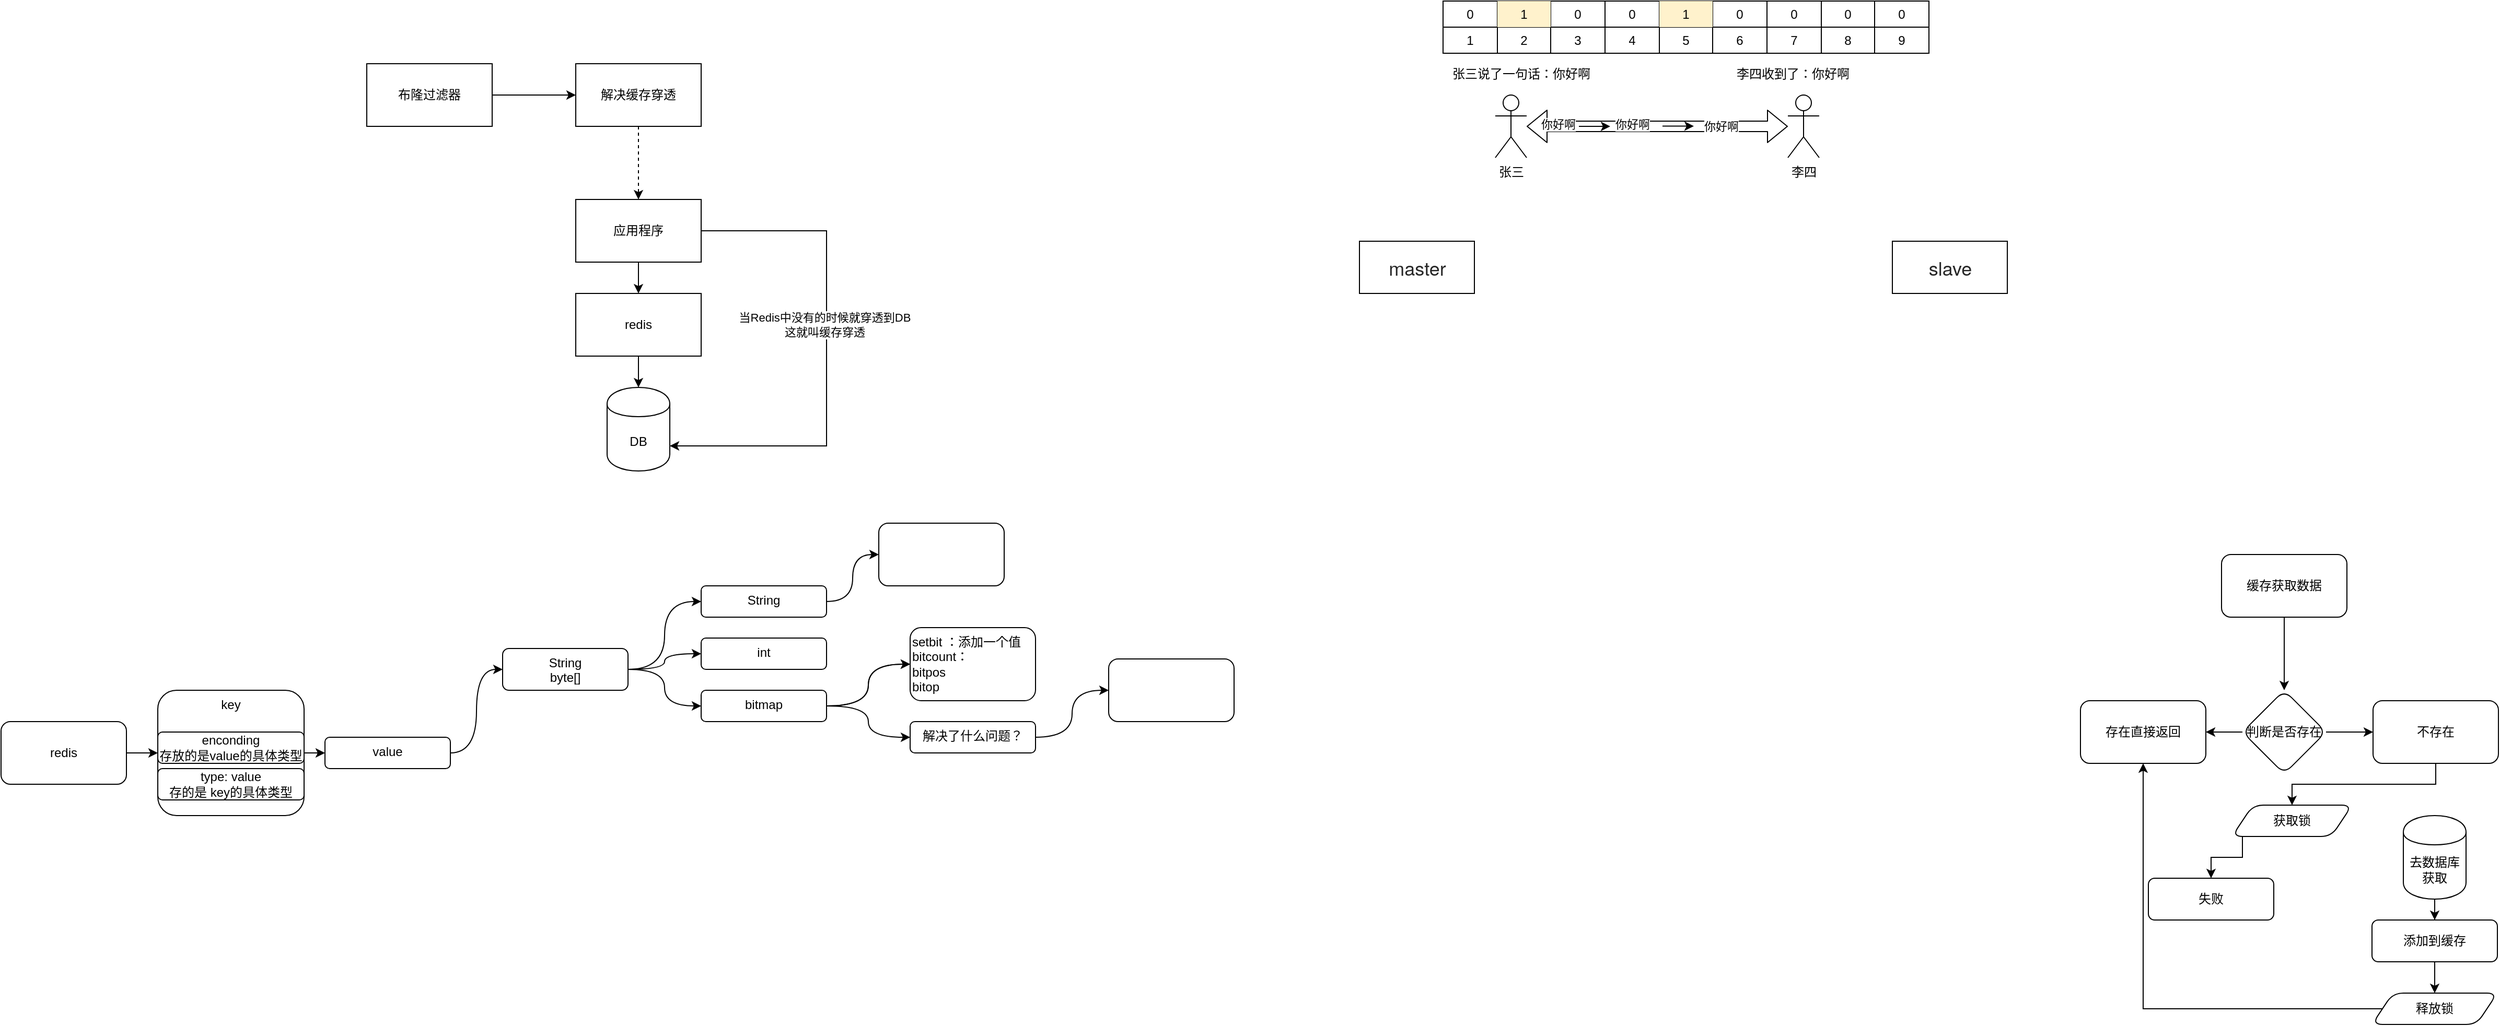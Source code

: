<mxfile version="13.6.9" type="github"><diagram id="yVsekqNhSamlEqhTDqm_" name="第 1 页"><mxGraphModel dx="3076" dy="862" grid="1" gridSize="10" guides="1" tooltips="1" connect="1" arrows="1" fold="1" page="1" pageScale="1" pageWidth="827" pageHeight="1169" math="0" shadow="0"><root><mxCell id="0"/><mxCell id="1" parent="0"/><mxCell id="qPPY-g6hhwK5eEz1Cdpo-1" value="张三" style="shape=umlActor;verticalLabelPosition=bottom;verticalAlign=top;html=1;outlineConnect=0;" parent="1" vertex="1"><mxGeometry x="230" y="160" width="30" height="60" as="geometry"/></mxCell><mxCell id="qPPY-g6hhwK5eEz1Cdpo-2" value="李四" style="shape=umlActor;verticalLabelPosition=bottom;verticalAlign=top;html=1;outlineConnect=0;" parent="1" vertex="1"><mxGeometry x="510" y="160" width="30" height="60" as="geometry"/></mxCell><mxCell id="qPPY-g6hhwK5eEz1Cdpo-3" value="" style="shape=flexArrow;endArrow=classic;startArrow=classic;html=1;" parent="1" source="qPPY-g6hhwK5eEz1Cdpo-1" target="qPPY-g6hhwK5eEz1Cdpo-2" edge="1"><mxGeometry width="50" height="50" relative="1" as="geometry"><mxPoint x="350" y="240" as="sourcePoint"/><mxPoint x="400" y="190" as="targetPoint"/></mxGeometry></mxCell><mxCell id="qPPY-g6hhwK5eEz1Cdpo-8" value="你好啊" style="edgeLabel;html=1;align=center;verticalAlign=middle;resizable=0;points=[];" parent="qPPY-g6hhwK5eEz1Cdpo-3" vertex="1" connectable="0"><mxGeometry x="-0.195" y="2" relative="1" as="geometry"><mxPoint as="offset"/></mxGeometry></mxCell><mxCell id="qPPY-g6hhwK5eEz1Cdpo-9" value="你好啊" style="edgeLabel;html=1;align=center;verticalAlign=middle;resizable=0;points=[];" parent="qPPY-g6hhwK5eEz1Cdpo-3" vertex="1" connectable="0"><mxGeometry x="0.487" relative="1" as="geometry"><mxPoint as="offset"/></mxGeometry></mxCell><mxCell id="qPPY-g6hhwK5eEz1Cdpo-11" value="你好啊" style="edgeLabel;html=1;align=center;verticalAlign=middle;resizable=0;points=[];" parent="qPPY-g6hhwK5eEz1Cdpo-3" vertex="1" connectable="0"><mxGeometry x="-0.763" y="2" relative="1" as="geometry"><mxPoint as="offset"/></mxGeometry></mxCell><mxCell id="qPPY-g6hhwK5eEz1Cdpo-5" value="张三说了一句话：你好啊" style="text;html=1;strokeColor=none;fillColor=none;align=center;verticalAlign=middle;whiteSpace=wrap;rounded=0;" parent="1" vertex="1"><mxGeometry x="180" y="130" width="150" height="20" as="geometry"/></mxCell><mxCell id="qPPY-g6hhwK5eEz1Cdpo-12" value="" style="endArrow=classic;html=1;" parent="1" edge="1"><mxGeometry width="50" height="50" relative="1" as="geometry"><mxPoint x="310" y="190" as="sourcePoint"/><mxPoint x="340" y="190" as="targetPoint"/></mxGeometry></mxCell><mxCell id="qPPY-g6hhwK5eEz1Cdpo-13" value="" style="endArrow=classic;html=1;" parent="1" edge="1"><mxGeometry width="50" height="50" relative="1" as="geometry"><mxPoint x="390" y="189.76" as="sourcePoint"/><mxPoint x="420" y="189.76" as="targetPoint"/></mxGeometry></mxCell><mxCell id="qPPY-g6hhwK5eEz1Cdpo-15" value="李四收到了：你好啊" style="text;html=1;strokeColor=none;fillColor=none;align=center;verticalAlign=middle;whiteSpace=wrap;rounded=0;" parent="1" vertex="1"><mxGeometry x="440" y="130" width="150" height="20" as="geometry"/></mxCell><mxCell id="GabKre9iP2SUflXQzQjH-3" value="" style="edgeStyle=orthogonalEdgeStyle;rounded=0;orthogonalLoop=1;jettySize=auto;html=1;" parent="1" source="GabKre9iP2SUflXQzQjH-1" target="GabKre9iP2SUflXQzQjH-2" edge="1"><mxGeometry relative="1" as="geometry"/></mxCell><mxCell id="GabKre9iP2SUflXQzQjH-1" value="缓存获取数据" style="rounded=1;whiteSpace=wrap;html=1;" parent="1" vertex="1"><mxGeometry x="925" y="600" width="120" height="60" as="geometry"/></mxCell><mxCell id="GabKre9iP2SUflXQzQjH-5" value="" style="edgeStyle=orthogonalEdgeStyle;rounded=0;orthogonalLoop=1;jettySize=auto;html=1;" parent="1" source="GabKre9iP2SUflXQzQjH-2" target="GabKre9iP2SUflXQzQjH-4" edge="1"><mxGeometry relative="1" as="geometry"/></mxCell><mxCell id="GabKre9iP2SUflXQzQjH-7" value="" style="edgeStyle=orthogonalEdgeStyle;rounded=0;orthogonalLoop=1;jettySize=auto;html=1;" parent="1" source="GabKre9iP2SUflXQzQjH-2" target="GabKre9iP2SUflXQzQjH-6" edge="1"><mxGeometry relative="1" as="geometry"/></mxCell><mxCell id="GabKre9iP2SUflXQzQjH-2" value="判断是否存在" style="rhombus;whiteSpace=wrap;html=1;rounded=1;" parent="1" vertex="1"><mxGeometry x="945" y="730" width="80" height="80" as="geometry"/></mxCell><mxCell id="GabKre9iP2SUflXQzQjH-4" value="存在直接返回" style="whiteSpace=wrap;html=1;rounded=1;" parent="1" vertex="1"><mxGeometry x="790" y="740" width="120" height="60" as="geometry"/></mxCell><mxCell id="GabKre9iP2SUflXQzQjH-16" value="" style="edgeStyle=orthogonalEdgeStyle;rounded=0;orthogonalLoop=1;jettySize=auto;html=1;exitX=0.5;exitY=1;exitDx=0;exitDy=0;" parent="1" source="GabKre9iP2SUflXQzQjH-6" target="GabKre9iP2SUflXQzQjH-15" edge="1"><mxGeometry relative="1" as="geometry"/></mxCell><mxCell id="GabKre9iP2SUflXQzQjH-6" value="不存在" style="whiteSpace=wrap;html=1;rounded=1;" parent="1" vertex="1"><mxGeometry x="1070" y="740" width="120" height="60" as="geometry"/></mxCell><mxCell id="GabKre9iP2SUflXQzQjH-13" value="" style="edgeStyle=orthogonalEdgeStyle;rounded=0;orthogonalLoop=1;jettySize=auto;html=1;" parent="1" source="GabKre9iP2SUflXQzQjH-10" target="GabKre9iP2SUflXQzQjH-12" edge="1"><mxGeometry relative="1" as="geometry"/></mxCell><mxCell id="GabKre9iP2SUflXQzQjH-10" value="&lt;span&gt;去数据库获取&lt;/span&gt;" style="shape=cylinder;whiteSpace=wrap;html=1;boundedLbl=1;backgroundOutline=1;rounded=1;" parent="1" vertex="1"><mxGeometry x="1099" y="850" width="60" height="80" as="geometry"/></mxCell><mxCell id="GabKre9iP2SUflXQzQjH-19" value="" style="edgeStyle=orthogonalEdgeStyle;rounded=0;orthogonalLoop=1;jettySize=auto;html=1;" parent="1" source="GabKre9iP2SUflXQzQjH-12" target="GabKre9iP2SUflXQzQjH-18" edge="1"><mxGeometry relative="1" as="geometry"/></mxCell><mxCell id="GabKre9iP2SUflXQzQjH-12" value="添加到缓存" style="whiteSpace=wrap;html=1;rounded=1;" parent="1" vertex="1"><mxGeometry x="1069" y="950" width="120" height="40" as="geometry"/></mxCell><mxCell id="GabKre9iP2SUflXQzQjH-24" value="" style="edgeStyle=orthogonalEdgeStyle;rounded=0;orthogonalLoop=1;jettySize=auto;html=1;exitX=0;exitY=0.5;exitDx=0;exitDy=0;" parent="1" source="GabKre9iP2SUflXQzQjH-15" target="GabKre9iP2SUflXQzQjH-23" edge="1"><mxGeometry relative="1" as="geometry"/></mxCell><mxCell id="GabKre9iP2SUflXQzQjH-15" value="获取锁" style="shape=parallelogram;perimeter=parallelogramPerimeter;whiteSpace=wrap;html=1;fixedSize=1;rounded=1;" parent="1" vertex="1"><mxGeometry x="935" y="840" width="115" height="30" as="geometry"/></mxCell><mxCell id="GabKre9iP2SUflXQzQjH-20" style="edgeStyle=orthogonalEdgeStyle;rounded=0;orthogonalLoop=1;jettySize=auto;html=1;" parent="1" source="GabKre9iP2SUflXQzQjH-18" target="GabKre9iP2SUflXQzQjH-4" edge="1"><mxGeometry relative="1" as="geometry"/></mxCell><mxCell id="GabKre9iP2SUflXQzQjH-18" value="释放锁" style="shape=parallelogram;perimeter=parallelogramPerimeter;whiteSpace=wrap;html=1;fixedSize=1;rounded=1;" parent="1" vertex="1"><mxGeometry x="1069" y="1020" width="120" height="30" as="geometry"/></mxCell><mxCell id="GabKre9iP2SUflXQzQjH-23" value="失败" style="whiteSpace=wrap;html=1;rounded=1;" parent="1" vertex="1"><mxGeometry x="855" y="910" width="120" height="40" as="geometry"/></mxCell><mxCell id="P9t-qXgnKkJ7sfIF97vd-34" value="" style="group" vertex="1" connectable="0" parent="1"><mxGeometry x="490" y="70" width="310" height="60" as="geometry"/></mxCell><mxCell id="P9t-qXgnKkJ7sfIF97vd-35" value="" style="shape=table;html=1;whiteSpace=wrap;startSize=0;container=1;collapsible=0;childLayout=tableLayout;" vertex="1" parent="P9t-qXgnKkJ7sfIF97vd-34"><mxGeometry width="155" height="50" as="geometry"/></mxCell><mxCell id="P9t-qXgnKkJ7sfIF97vd-36" value="" style="shape=partialRectangle;html=1;whiteSpace=wrap;collapsible=0;dropTarget=0;pointerEvents=0;fillColor=none;top=0;left=0;bottom=0;right=0;points=[[0,0.5],[1,0.5]];portConstraint=eastwest;" vertex="1" parent="P9t-qXgnKkJ7sfIF97vd-35"><mxGeometry width="155" height="25" as="geometry"/></mxCell><mxCell id="P9t-qXgnKkJ7sfIF97vd-37" value="0" style="shape=partialRectangle;html=1;whiteSpace=wrap;connectable=0;fillColor=none;top=0;left=0;bottom=0;right=0;overflow=hidden;" vertex="1" parent="P9t-qXgnKkJ7sfIF97vd-36"><mxGeometry width="52" height="25" as="geometry"/></mxCell><mxCell id="P9t-qXgnKkJ7sfIF97vd-38" value="0" style="shape=partialRectangle;html=1;whiteSpace=wrap;connectable=0;fillColor=none;top=0;left=0;bottom=0;right=0;overflow=hidden;" vertex="1" parent="P9t-qXgnKkJ7sfIF97vd-36"><mxGeometry x="52" width="51" height="25" as="geometry"/></mxCell><mxCell id="P9t-qXgnKkJ7sfIF97vd-39" value="0" style="shape=partialRectangle;html=1;whiteSpace=wrap;connectable=0;fillColor=none;top=0;left=0;bottom=0;right=0;overflow=hidden;" vertex="1" parent="P9t-qXgnKkJ7sfIF97vd-36"><mxGeometry x="103" width="52" height="25" as="geometry"/></mxCell><mxCell id="P9t-qXgnKkJ7sfIF97vd-40" value="" style="shape=partialRectangle;html=1;whiteSpace=wrap;collapsible=0;dropTarget=0;pointerEvents=0;fillColor=none;top=0;left=0;bottom=0;right=0;points=[[0,0.5],[1,0.5]];portConstraint=eastwest;" vertex="1" parent="P9t-qXgnKkJ7sfIF97vd-35"><mxGeometry y="25" width="155" height="25" as="geometry"/></mxCell><mxCell id="P9t-qXgnKkJ7sfIF97vd-41" value="7" style="shape=partialRectangle;html=1;whiteSpace=wrap;connectable=0;fillColor=none;top=0;left=0;bottom=0;right=0;overflow=hidden;" vertex="1" parent="P9t-qXgnKkJ7sfIF97vd-40"><mxGeometry width="52" height="25" as="geometry"/></mxCell><mxCell id="P9t-qXgnKkJ7sfIF97vd-42" value="8" style="shape=partialRectangle;html=1;whiteSpace=wrap;connectable=0;fillColor=none;top=0;left=0;bottom=0;right=0;overflow=hidden;" vertex="1" parent="P9t-qXgnKkJ7sfIF97vd-40"><mxGeometry x="52" width="51" height="25" as="geometry"/></mxCell><mxCell id="P9t-qXgnKkJ7sfIF97vd-43" value="9" style="shape=partialRectangle;html=1;whiteSpace=wrap;connectable=0;fillColor=none;top=0;left=0;bottom=0;right=0;overflow=hidden;" vertex="1" parent="P9t-qXgnKkJ7sfIF97vd-40"><mxGeometry x="103" width="52" height="25" as="geometry"/></mxCell><mxCell id="P9t-qXgnKkJ7sfIF97vd-1" value="" style="shape=table;html=1;whiteSpace=wrap;startSize=0;container=1;collapsible=0;childLayout=tableLayout;" vertex="1" parent="1"><mxGeometry x="180" y="70" width="155" height="50" as="geometry"/></mxCell><mxCell id="P9t-qXgnKkJ7sfIF97vd-2" value="" style="shape=partialRectangle;html=1;whiteSpace=wrap;collapsible=0;dropTarget=0;pointerEvents=0;fillColor=none;top=0;left=0;bottom=0;right=0;points=[[0,0.5],[1,0.5]];portConstraint=eastwest;" vertex="1" parent="P9t-qXgnKkJ7sfIF97vd-1"><mxGeometry width="155" height="25" as="geometry"/></mxCell><mxCell id="P9t-qXgnKkJ7sfIF97vd-3" value="0" style="shape=partialRectangle;html=1;whiteSpace=wrap;connectable=0;fillColor=none;top=0;left=0;bottom=0;right=0;overflow=hidden;" vertex="1" parent="P9t-qXgnKkJ7sfIF97vd-2"><mxGeometry width="52" height="25" as="geometry"/></mxCell><mxCell id="P9t-qXgnKkJ7sfIF97vd-4" value="1" style="shape=partialRectangle;html=1;whiteSpace=wrap;connectable=0;fillColor=#fff2cc;top=0;left=0;bottom=0;right=0;overflow=hidden;strokeColor=#d6b656;" vertex="1" parent="P9t-qXgnKkJ7sfIF97vd-2"><mxGeometry x="52" width="51" height="25" as="geometry"/></mxCell><mxCell id="P9t-qXgnKkJ7sfIF97vd-5" value="0" style="shape=partialRectangle;html=1;whiteSpace=wrap;connectable=0;fillColor=none;top=0;left=0;bottom=0;right=0;overflow=hidden;" vertex="1" parent="P9t-qXgnKkJ7sfIF97vd-2"><mxGeometry x="103" width="52" height="25" as="geometry"/></mxCell><mxCell id="P9t-qXgnKkJ7sfIF97vd-6" value="" style="shape=partialRectangle;html=1;whiteSpace=wrap;collapsible=0;dropTarget=0;pointerEvents=0;fillColor=none;top=0;left=0;bottom=0;right=0;points=[[0,0.5],[1,0.5]];portConstraint=eastwest;" vertex="1" parent="P9t-qXgnKkJ7sfIF97vd-1"><mxGeometry y="25" width="155" height="25" as="geometry"/></mxCell><mxCell id="P9t-qXgnKkJ7sfIF97vd-7" value="1" style="shape=partialRectangle;html=1;whiteSpace=wrap;connectable=0;fillColor=none;top=0;left=0;bottom=0;right=0;overflow=hidden;" vertex="1" parent="P9t-qXgnKkJ7sfIF97vd-6"><mxGeometry width="52" height="25" as="geometry"/></mxCell><mxCell id="P9t-qXgnKkJ7sfIF97vd-8" value="2" style="shape=partialRectangle;html=1;whiteSpace=wrap;connectable=0;fillColor=none;top=0;left=0;bottom=0;right=0;overflow=hidden;" vertex="1" parent="P9t-qXgnKkJ7sfIF97vd-6"><mxGeometry x="52" width="51" height="25" as="geometry"/></mxCell><mxCell id="P9t-qXgnKkJ7sfIF97vd-9" value="3" style="shape=partialRectangle;html=1;whiteSpace=wrap;connectable=0;fillColor=none;top=0;left=0;bottom=0;right=0;overflow=hidden;" vertex="1" parent="P9t-qXgnKkJ7sfIF97vd-6"><mxGeometry x="103" width="52" height="25" as="geometry"/></mxCell><mxCell id="P9t-qXgnKkJ7sfIF97vd-24" value="" style="shape=table;html=1;whiteSpace=wrap;startSize=0;container=1;collapsible=0;childLayout=tableLayout;" vertex="1" parent="1"><mxGeometry x="335" y="70" width="155" height="50" as="geometry"/></mxCell><mxCell id="P9t-qXgnKkJ7sfIF97vd-25" value="" style="shape=partialRectangle;html=1;whiteSpace=wrap;collapsible=0;dropTarget=0;pointerEvents=0;fillColor=none;top=0;left=0;bottom=0;right=0;points=[[0,0.5],[1,0.5]];portConstraint=eastwest;" vertex="1" parent="P9t-qXgnKkJ7sfIF97vd-24"><mxGeometry width="155" height="25" as="geometry"/></mxCell><mxCell id="P9t-qXgnKkJ7sfIF97vd-26" value="0" style="shape=partialRectangle;html=1;whiteSpace=wrap;connectable=0;fillColor=none;top=0;left=0;bottom=0;right=0;overflow=hidden;" vertex="1" parent="P9t-qXgnKkJ7sfIF97vd-25"><mxGeometry width="52" height="25" as="geometry"/></mxCell><mxCell id="P9t-qXgnKkJ7sfIF97vd-27" value="1" style="shape=partialRectangle;html=1;whiteSpace=wrap;connectable=0;fillColor=#fff2cc;top=0;left=0;bottom=0;right=0;overflow=hidden;strokeColor=#d6b656;" vertex="1" parent="P9t-qXgnKkJ7sfIF97vd-25"><mxGeometry x="52" width="51" height="25" as="geometry"/></mxCell><mxCell id="P9t-qXgnKkJ7sfIF97vd-28" value="0" style="shape=partialRectangle;html=1;whiteSpace=wrap;connectable=0;fillColor=none;top=0;left=0;bottom=0;right=0;overflow=hidden;" vertex="1" parent="P9t-qXgnKkJ7sfIF97vd-25"><mxGeometry x="103" width="52" height="25" as="geometry"/></mxCell><mxCell id="P9t-qXgnKkJ7sfIF97vd-29" value="" style="shape=partialRectangle;html=1;whiteSpace=wrap;collapsible=0;dropTarget=0;pointerEvents=0;fillColor=none;top=0;left=0;bottom=0;right=0;points=[[0,0.5],[1,0.5]];portConstraint=eastwest;" vertex="1" parent="P9t-qXgnKkJ7sfIF97vd-24"><mxGeometry y="25" width="155" height="25" as="geometry"/></mxCell><mxCell id="P9t-qXgnKkJ7sfIF97vd-30" value="4" style="shape=partialRectangle;html=1;whiteSpace=wrap;connectable=0;fillColor=none;top=0;left=0;bottom=0;right=0;overflow=hidden;" vertex="1" parent="P9t-qXgnKkJ7sfIF97vd-29"><mxGeometry width="52" height="25" as="geometry"/></mxCell><mxCell id="P9t-qXgnKkJ7sfIF97vd-31" value="5" style="shape=partialRectangle;html=1;whiteSpace=wrap;connectable=0;fillColor=none;top=0;left=0;bottom=0;right=0;overflow=hidden;" vertex="1" parent="P9t-qXgnKkJ7sfIF97vd-29"><mxGeometry x="52" width="51" height="25" as="geometry"/></mxCell><mxCell id="P9t-qXgnKkJ7sfIF97vd-32" value="6" style="shape=partialRectangle;html=1;whiteSpace=wrap;connectable=0;fillColor=none;top=0;left=0;bottom=0;right=0;overflow=hidden;" vertex="1" parent="P9t-qXgnKkJ7sfIF97vd-29"><mxGeometry x="103" width="52" height="25" as="geometry"/></mxCell><mxCell id="P9t-qXgnKkJ7sfIF97vd-98" value="&lt;span style=&quot;color: rgb(38 , 38 , 38) ; font-family: &amp;#34;source sans pro&amp;#34; , &amp;#34;helvetica neue&amp;#34; , &amp;#34;arial&amp;#34; , sans-serif ; font-size: 18px ; text-align: left ; word-spacing: 0.7px ; background-color: rgb(255 , 255 , 255)&quot;&gt;master&lt;/span&gt;" style="html=1;" vertex="1" parent="1"><mxGeometry x="100" y="300" width="110" height="50" as="geometry"/></mxCell><mxCell id="P9t-qXgnKkJ7sfIF97vd-99" value="&lt;span style=&quot;color: rgb(38 , 38 , 38) ; font-family: &amp;#34;source sans pro&amp;#34; , &amp;#34;helvetica neue&amp;#34; , &amp;#34;arial&amp;#34; , sans-serif ; font-size: 18px ; text-align: left ; word-spacing: 0.7px ; background-color: rgb(255 , 255 , 255)&quot;&gt;slave&lt;/span&gt;" style="html=1;" vertex="1" parent="1"><mxGeometry x="610" y="300" width="110" height="50" as="geometry"/></mxCell><mxCell id="P9t-qXgnKkJ7sfIF97vd-100" value="" style="edgeStyle=orthogonalEdgeStyle;orthogonalLoop=1;jettySize=auto;html=1;curved=1;" edge="1" parent="1" source="P9t-qXgnKkJ7sfIF97vd-101" target="P9t-qXgnKkJ7sfIF97vd-117"><mxGeometry relative="1" as="geometry"/></mxCell><mxCell id="P9t-qXgnKkJ7sfIF97vd-101" value="redis" style="whiteSpace=wrap;html=1;rounded=1;" vertex="1" parent="1"><mxGeometry x="-1200" y="760" width="120" height="60" as="geometry"/></mxCell><mxCell id="P9t-qXgnKkJ7sfIF97vd-102" value="" style="edgeStyle=orthogonalEdgeStyle;orthogonalLoop=1;jettySize=auto;html=1;curved=1;" edge="1" parent="1" source="P9t-qXgnKkJ7sfIF97vd-117" target="P9t-qXgnKkJ7sfIF97vd-104"><mxGeometry relative="1" as="geometry"/></mxCell><mxCell id="P9t-qXgnKkJ7sfIF97vd-103" value="" style="edgeStyle=orthogonalEdgeStyle;orthogonalLoop=1;jettySize=auto;html=1;entryX=0;entryY=0.5;entryDx=0;entryDy=0;curved=1;" edge="1" parent="1" source="P9t-qXgnKkJ7sfIF97vd-104" target="P9t-qXgnKkJ7sfIF97vd-108"><mxGeometry relative="1" as="geometry"/></mxCell><mxCell id="P9t-qXgnKkJ7sfIF97vd-104" value="value" style="whiteSpace=wrap;html=1;verticalAlign=top;rounded=1;" vertex="1" parent="1"><mxGeometry x="-890" y="775" width="120" height="30" as="geometry"/></mxCell><mxCell id="P9t-qXgnKkJ7sfIF97vd-105" style="edgeStyle=orthogonalEdgeStyle;orthogonalLoop=1;jettySize=auto;html=1;entryX=0;entryY=0.5;entryDx=0;entryDy=0;curved=1;" edge="1" parent="1" source="P9t-qXgnKkJ7sfIF97vd-108" target="P9t-qXgnKkJ7sfIF97vd-115"><mxGeometry relative="1" as="geometry"/></mxCell><mxCell id="P9t-qXgnKkJ7sfIF97vd-106" style="edgeStyle=orthogonalEdgeStyle;orthogonalLoop=1;jettySize=auto;html=1;curved=1;" edge="1" parent="1" source="P9t-qXgnKkJ7sfIF97vd-108" target="P9t-qXgnKkJ7sfIF97vd-111"><mxGeometry relative="1" as="geometry"/></mxCell><mxCell id="P9t-qXgnKkJ7sfIF97vd-107" style="edgeStyle=orthogonalEdgeStyle;orthogonalLoop=1;jettySize=auto;html=1;entryX=0;entryY=0.5;entryDx=0;entryDy=0;curved=1;" edge="1" parent="1" source="P9t-qXgnKkJ7sfIF97vd-108" target="P9t-qXgnKkJ7sfIF97vd-110"><mxGeometry relative="1" as="geometry"/></mxCell><mxCell id="P9t-qXgnKkJ7sfIF97vd-108" value="String&lt;br&gt;byte[]" style="whiteSpace=wrap;html=1;verticalAlign=top;rounded=1;" vertex="1" parent="1"><mxGeometry x="-720" y="690" width="120" height="40" as="geometry"/></mxCell><mxCell id="P9t-qXgnKkJ7sfIF97vd-109" value="" style="edgeStyle=orthogonalEdgeStyle;orthogonalLoop=1;jettySize=auto;html=1;curved=1;" edge="1" parent="1" source="P9t-qXgnKkJ7sfIF97vd-110" target="P9t-qXgnKkJ7sfIF97vd-121"><mxGeometry relative="1" as="geometry"/></mxCell><mxCell id="P9t-qXgnKkJ7sfIF97vd-110" value="String" style="whiteSpace=wrap;html=1;verticalAlign=top;rounded=1;" vertex="1" parent="1"><mxGeometry x="-530" y="630" width="120" height="30" as="geometry"/></mxCell><mxCell id="P9t-qXgnKkJ7sfIF97vd-111" value="int" style="whiteSpace=wrap;html=1;verticalAlign=top;rounded=1;" vertex="1" parent="1"><mxGeometry x="-530" y="680" width="120" height="30" as="geometry"/></mxCell><mxCell id="P9t-qXgnKkJ7sfIF97vd-112" value="" style="edgeStyle=orthogonalEdgeStyle;orthogonalLoop=1;jettySize=auto;html=1;curved=1;" edge="1" parent="1" source="P9t-qXgnKkJ7sfIF97vd-115" target="P9t-qXgnKkJ7sfIF97vd-120"><mxGeometry relative="1" as="geometry"/></mxCell><mxCell id="P9t-qXgnKkJ7sfIF97vd-113" value="" style="edgeStyle=orthogonalEdgeStyle;curved=1;rounded=0;orthogonalLoop=1;jettySize=auto;html=1;" edge="1" parent="1" source="P9t-qXgnKkJ7sfIF97vd-115" target="P9t-qXgnKkJ7sfIF97vd-120"><mxGeometry relative="1" as="geometry"/></mxCell><mxCell id="P9t-qXgnKkJ7sfIF97vd-114" value="" style="edgeStyle=orthogonalEdgeStyle;curved=1;rounded=0;orthogonalLoop=1;jettySize=auto;html=1;entryX=0;entryY=0.5;entryDx=0;entryDy=0;" edge="1" parent="1" source="P9t-qXgnKkJ7sfIF97vd-115" target="P9t-qXgnKkJ7sfIF97vd-123"><mxGeometry relative="1" as="geometry"/></mxCell><mxCell id="P9t-qXgnKkJ7sfIF97vd-115" value="bitmap" style="whiteSpace=wrap;html=1;verticalAlign=top;rounded=1;" vertex="1" parent="1"><mxGeometry x="-530" y="730" width="120" height="30" as="geometry"/></mxCell><mxCell id="P9t-qXgnKkJ7sfIF97vd-116" value="" style="group;rounded=1;" vertex="1" connectable="0" parent="1"><mxGeometry x="-1050" y="730" width="140" height="120" as="geometry"/></mxCell><mxCell id="P9t-qXgnKkJ7sfIF97vd-117" value="&lt;div style=&quot;&quot;&gt;&lt;span&gt;key&lt;/span&gt;&lt;/div&gt;" style="whiteSpace=wrap;html=1;align=center;horizontal=1;verticalAlign=top;rounded=1;" vertex="1" parent="P9t-qXgnKkJ7sfIF97vd-116"><mxGeometry width="140" height="120" as="geometry"/></mxCell><mxCell id="P9t-qXgnKkJ7sfIF97vd-118" value="type: value&lt;br&gt;存的是 key的具体类型" style="whiteSpace=wrap;html=1;rounded=1;" vertex="1" parent="P9t-qXgnKkJ7sfIF97vd-116"><mxGeometry y="75" width="140" height="30" as="geometry"/></mxCell><mxCell id="P9t-qXgnKkJ7sfIF97vd-119" value="enconding&lt;br&gt;存放的是value的具体类型&lt;br&gt;" style="whiteSpace=wrap;html=1;rounded=1;" vertex="1" parent="P9t-qXgnKkJ7sfIF97vd-116"><mxGeometry y="40" width="140" height="30" as="geometry"/></mxCell><mxCell id="P9t-qXgnKkJ7sfIF97vd-120" value="setbit ：添加一个值&lt;br&gt;bitcount：&lt;br&gt;bitpos&lt;br&gt;bitop" style="whiteSpace=wrap;html=1;verticalAlign=top;rounded=1;align=left;" vertex="1" parent="1"><mxGeometry x="-330" y="670" width="120" height="70" as="geometry"/></mxCell><mxCell id="P9t-qXgnKkJ7sfIF97vd-121" value="" style="whiteSpace=wrap;html=1;verticalAlign=top;rounded=1;" vertex="1" parent="1"><mxGeometry x="-360" y="570" width="120" height="60" as="geometry"/></mxCell><mxCell id="P9t-qXgnKkJ7sfIF97vd-122" value="" style="edgeStyle=orthogonalEdgeStyle;curved=1;rounded=0;orthogonalLoop=1;jettySize=auto;html=1;" edge="1" parent="1" source="P9t-qXgnKkJ7sfIF97vd-123" target="P9t-qXgnKkJ7sfIF97vd-124"><mxGeometry relative="1" as="geometry"/></mxCell><mxCell id="P9t-qXgnKkJ7sfIF97vd-123" value="解决了什么问题？" style="whiteSpace=wrap;html=1;verticalAlign=top;rounded=1;" vertex="1" parent="1"><mxGeometry x="-330" y="760" width="120" height="30" as="geometry"/></mxCell><mxCell id="P9t-qXgnKkJ7sfIF97vd-124" value="" style="whiteSpace=wrap;html=1;rounded=1;verticalAlign=top;" vertex="1" parent="1"><mxGeometry x="-140" y="700" width="120" height="60" as="geometry"/></mxCell><mxCell id="P9t-qXgnKkJ7sfIF97vd-125" value="" style="edgeStyle=orthogonalEdgeStyle;rounded=0;orthogonalLoop=1;jettySize=auto;html=1;" edge="1" parent="1" source="P9t-qXgnKkJ7sfIF97vd-126" target="P9t-qXgnKkJ7sfIF97vd-128"><mxGeometry relative="1" as="geometry"/></mxCell><mxCell id="P9t-qXgnKkJ7sfIF97vd-126" value="布隆过滤器" style="rounded=0;whiteSpace=wrap;html=1;" vertex="1" parent="1"><mxGeometry x="-850" y="130" width="120" height="60" as="geometry"/></mxCell><mxCell id="P9t-qXgnKkJ7sfIF97vd-127" style="edgeStyle=orthogonalEdgeStyle;rounded=0;orthogonalLoop=1;jettySize=auto;html=1;entryX=0.5;entryY=0;entryDx=0;entryDy=0;exitX=0.5;exitY=1;exitDx=0;exitDy=0;dashed=1;" edge="1" parent="1" source="P9t-qXgnKkJ7sfIF97vd-128" target="P9t-qXgnKkJ7sfIF97vd-132"><mxGeometry relative="1" as="geometry"/></mxCell><mxCell id="P9t-qXgnKkJ7sfIF97vd-128" value="解决缓存穿透" style="rounded=0;whiteSpace=wrap;html=1;" vertex="1" parent="1"><mxGeometry x="-650" y="130" width="120" height="60" as="geometry"/></mxCell><mxCell id="P9t-qXgnKkJ7sfIF97vd-129" value="" style="edgeStyle=orthogonalEdgeStyle;rounded=0;orthogonalLoop=1;jettySize=auto;html=1;" edge="1" parent="1" source="P9t-qXgnKkJ7sfIF97vd-132" target="P9t-qXgnKkJ7sfIF97vd-134"><mxGeometry relative="1" as="geometry"/></mxCell><mxCell id="P9t-qXgnKkJ7sfIF97vd-130" style="edgeStyle=orthogonalEdgeStyle;rounded=0;orthogonalLoop=1;jettySize=auto;html=1;entryX=1;entryY=0.7;entryDx=0;entryDy=0;exitX=1;exitY=0.5;exitDx=0;exitDy=0;" edge="1" parent="1" source="P9t-qXgnKkJ7sfIF97vd-132" target="P9t-qXgnKkJ7sfIF97vd-135"><mxGeometry relative="1" as="geometry"><Array as="points"><mxPoint x="-410" y="290"/><mxPoint x="-410" y="496"/></Array></mxGeometry></mxCell><mxCell id="P9t-qXgnKkJ7sfIF97vd-131" value="当Redis中没有的时候就穿透到DB&lt;br&gt;这就叫缓存穿透" style="edgeLabel;html=1;align=center;verticalAlign=middle;resizable=0;points=[];" vertex="1" connectable="0" parent="P9t-qXgnKkJ7sfIF97vd-130"><mxGeometry x="-0.26" y="-2" relative="1" as="geometry"><mxPoint y="34" as="offset"/></mxGeometry></mxCell><mxCell id="P9t-qXgnKkJ7sfIF97vd-132" value="应用程序" style="rounded=0;whiteSpace=wrap;html=1;" vertex="1" parent="1"><mxGeometry x="-650" y="260" width="120" height="60" as="geometry"/></mxCell><mxCell id="P9t-qXgnKkJ7sfIF97vd-133" value="" style="edgeStyle=orthogonalEdgeStyle;rounded=0;orthogonalLoop=1;jettySize=auto;html=1;" edge="1" parent="1" source="P9t-qXgnKkJ7sfIF97vd-134" target="P9t-qXgnKkJ7sfIF97vd-135"><mxGeometry relative="1" as="geometry"/></mxCell><mxCell id="P9t-qXgnKkJ7sfIF97vd-134" value="redis" style="rounded=0;whiteSpace=wrap;html=1;" vertex="1" parent="1"><mxGeometry x="-650" y="350" width="120" height="60" as="geometry"/></mxCell><mxCell id="P9t-qXgnKkJ7sfIF97vd-135" value="DB" style="shape=cylinder;whiteSpace=wrap;html=1;boundedLbl=1;backgroundOutline=1;rounded=0;" vertex="1" parent="1"><mxGeometry x="-620" y="440" width="60" height="80" as="geometry"/></mxCell></root></mxGraphModel></diagram></mxfile>